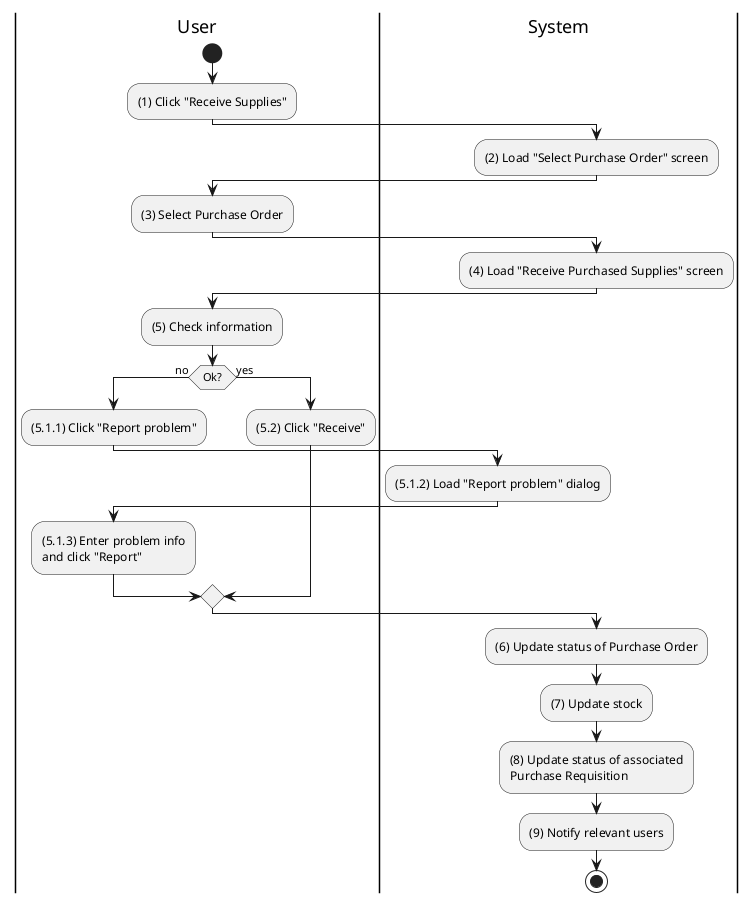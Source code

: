 @startuml inventory-supply-receive
|u|User
|s|System

|u|
start
:(1) Click "Receive Supplies";

|s|
:(2) Load "Select Purchase Order" screen;

|u|
:(3) Select Purchase Order;

|s|
:(4) Load "Receive Purchased Supplies" screen;

|u|
:(5) Check information;

if (Ok?) then (no)
    |u|
    :(5.1.1) Click "Report problem";

    |s|
    :(5.1.2) Load "Report problem" dialog;

    |u|
    :(5.1.3) Enter problem info\nand click "Report";
else (yes)
    |u|
    :(5.2) Click "Receive";
endif

|s|
:(6) Update status of Purchase Order;
:(7) Update stock;
:(8) Update status of associated\nPurchase Requisition;
:(9) Notify relevant users;
stop
@enduml